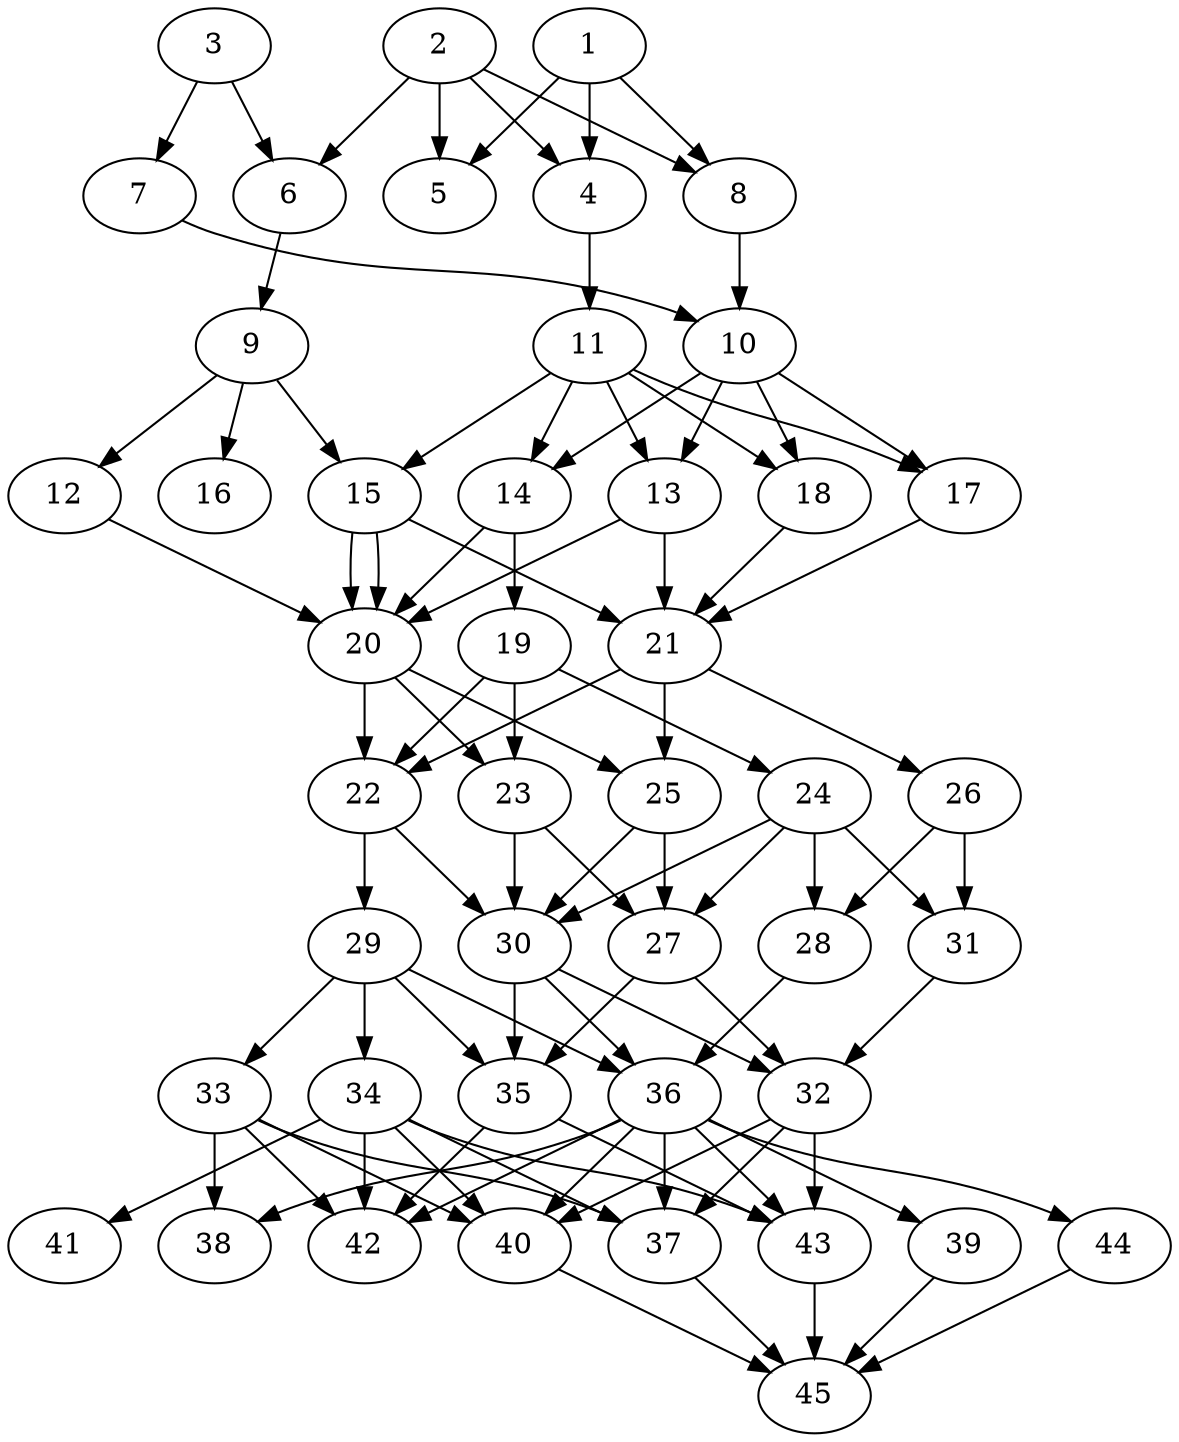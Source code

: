 // DAG automatically generated by daggen at Thu Oct  3 14:07:25 2019
// ./daggen --dot -n 45 --ccr 0.5 --fat 0.5 --regular 0.5 --density 0.7 --mindata 5242880 --maxdata 52428800 
digraph G {
  1 [size="72019968", alpha="0.01", expect_size="36009984"] 
  1 -> 4 [size ="36009984"]
  1 -> 5 [size ="36009984"]
  1 -> 8 [size ="36009984"]
  2 [size="15499264", alpha="0.20", expect_size="7749632"] 
  2 -> 4 [size ="7749632"]
  2 -> 5 [size ="7749632"]
  2 -> 6 [size ="7749632"]
  2 -> 8 [size ="7749632"]
  3 [size="64043008", alpha="0.10", expect_size="32021504"] 
  3 -> 6 [size ="32021504"]
  3 -> 7 [size ="32021504"]
  4 [size="51032064", alpha="0.11", expect_size="25516032"] 
  4 -> 11 [size ="25516032"]
  5 [size="80207872", alpha="0.16", expect_size="40103936"] 
  6 [size="81403904", alpha="0.15", expect_size="40701952"] 
  6 -> 9 [size ="40701952"]
  7 [size="47835136", alpha="0.10", expect_size="23917568"] 
  7 -> 10 [size ="23917568"]
  8 [size="49426432", alpha="0.10", expect_size="24713216"] 
  8 -> 10 [size ="24713216"]
  9 [size="32538624", alpha="0.19", expect_size="16269312"] 
  9 -> 12 [size ="16269312"]
  9 -> 15 [size ="16269312"]
  9 -> 16 [size ="16269312"]
  10 [size="68204544", alpha="0.16", expect_size="34102272"] 
  10 -> 13 [size ="34102272"]
  10 -> 14 [size ="34102272"]
  10 -> 17 [size ="34102272"]
  10 -> 18 [size ="34102272"]
  11 [size="17770496", alpha="0.16", expect_size="8885248"] 
  11 -> 13 [size ="8885248"]
  11 -> 14 [size ="8885248"]
  11 -> 15 [size ="8885248"]
  11 -> 17 [size ="8885248"]
  11 -> 18 [size ="8885248"]
  12 [size="20475904", alpha="0.16", expect_size="10237952"] 
  12 -> 20 [size ="10237952"]
  13 [size="19054592", alpha="0.02", expect_size="9527296"] 
  13 -> 20 [size ="9527296"]
  13 -> 21 [size ="9527296"]
  14 [size="67090432", alpha="0.09", expect_size="33545216"] 
  14 -> 19 [size ="33545216"]
  14 -> 20 [size ="33545216"]
  15 [size="26472448", alpha="0.06", expect_size="13236224"] 
  15 -> 20 [size ="13236224"]
  15 -> 20 [size ="13236224"]
  15 -> 21 [size ="13236224"]
  16 [size="100100096", alpha="0.15", expect_size="50050048"] 
  17 [size="78006272", alpha="0.15", expect_size="39003136"] 
  17 -> 21 [size ="39003136"]
  18 [size="31825920", alpha="0.02", expect_size="15912960"] 
  18 -> 21 [size ="15912960"]
  19 [size="80181248", alpha="0.11", expect_size="40090624"] 
  19 -> 22 [size ="40090624"]
  19 -> 23 [size ="40090624"]
  19 -> 24 [size ="40090624"]
  20 [size="76353536", alpha="0.07", expect_size="38176768"] 
  20 -> 22 [size ="38176768"]
  20 -> 23 [size ="38176768"]
  20 -> 25 [size ="38176768"]
  21 [size="59357184", alpha="0.17", expect_size="29678592"] 
  21 -> 22 [size ="29678592"]
  21 -> 25 [size ="29678592"]
  21 -> 26 [size ="29678592"]
  22 [size="42016768", alpha="0.07", expect_size="21008384"] 
  22 -> 29 [size ="21008384"]
  22 -> 30 [size ="21008384"]
  23 [size="21807104", alpha="0.09", expect_size="10903552"] 
  23 -> 27 [size ="10903552"]
  23 -> 30 [size ="10903552"]
  24 [size="33484800", alpha="0.20", expect_size="16742400"] 
  24 -> 27 [size ="16742400"]
  24 -> 28 [size ="16742400"]
  24 -> 30 [size ="16742400"]
  24 -> 31 [size ="16742400"]
  25 [size="73875456", alpha="0.05", expect_size="36937728"] 
  25 -> 27 [size ="36937728"]
  25 -> 30 [size ="36937728"]
  26 [size="101861376", alpha="0.06", expect_size="50930688"] 
  26 -> 28 [size ="50930688"]
  26 -> 31 [size ="50930688"]
  27 [size="79712256", alpha="0.14", expect_size="39856128"] 
  27 -> 32 [size ="39856128"]
  27 -> 35 [size ="39856128"]
  28 [size="54597632", alpha="0.10", expect_size="27298816"] 
  28 -> 36 [size ="27298816"]
  29 [size="62605312", alpha="0.12", expect_size="31302656"] 
  29 -> 33 [size ="31302656"]
  29 -> 34 [size ="31302656"]
  29 -> 35 [size ="31302656"]
  29 -> 36 [size ="31302656"]
  30 [size="18388992", alpha="0.05", expect_size="9194496"] 
  30 -> 32 [size ="9194496"]
  30 -> 35 [size ="9194496"]
  30 -> 36 [size ="9194496"]
  31 [size="52101120", alpha="0.00", expect_size="26050560"] 
  31 -> 32 [size ="26050560"]
  32 [size="36534272", alpha="0.17", expect_size="18267136"] 
  32 -> 37 [size ="18267136"]
  32 -> 40 [size ="18267136"]
  32 -> 43 [size ="18267136"]
  33 [size="71073792", alpha="0.16", expect_size="35536896"] 
  33 -> 37 [size ="35536896"]
  33 -> 38 [size ="35536896"]
  33 -> 40 [size ="35536896"]
  33 -> 42 [size ="35536896"]
  34 [size="20535296", alpha="0.07", expect_size="10267648"] 
  34 -> 37 [size ="10267648"]
  34 -> 40 [size ="10267648"]
  34 -> 41 [size ="10267648"]
  34 -> 42 [size ="10267648"]
  34 -> 43 [size ="10267648"]
  35 [size="19838976", alpha="0.01", expect_size="9919488"] 
  35 -> 42 [size ="9919488"]
  35 -> 43 [size ="9919488"]
  36 [size="44333056", alpha="0.15", expect_size="22166528"] 
  36 -> 37 [size ="22166528"]
  36 -> 38 [size ="22166528"]
  36 -> 39 [size ="22166528"]
  36 -> 40 [size ="22166528"]
  36 -> 42 [size ="22166528"]
  36 -> 43 [size ="22166528"]
  36 -> 44 [size ="22166528"]
  37 [size="70565888", alpha="0.02", expect_size="35282944"] 
  37 -> 45 [size ="35282944"]
  38 [size="41517056", alpha="0.14", expect_size="20758528"] 
  39 [size="90499072", alpha="0.01", expect_size="45249536"] 
  39 -> 45 [size ="45249536"]
  40 [size="50821120", alpha="0.02", expect_size="25410560"] 
  40 -> 45 [size ="25410560"]
  41 [size="74575872", alpha="0.13", expect_size="37287936"] 
  42 [size="74678272", alpha="0.11", expect_size="37339136"] 
  43 [size="61118464", alpha="0.11", expect_size="30559232"] 
  43 -> 45 [size ="30559232"]
  44 [size="42467328", alpha="0.17", expect_size="21233664"] 
  44 -> 45 [size ="21233664"]
  45 [size="75327488", alpha="0.15", expect_size="37663744"] 
}
